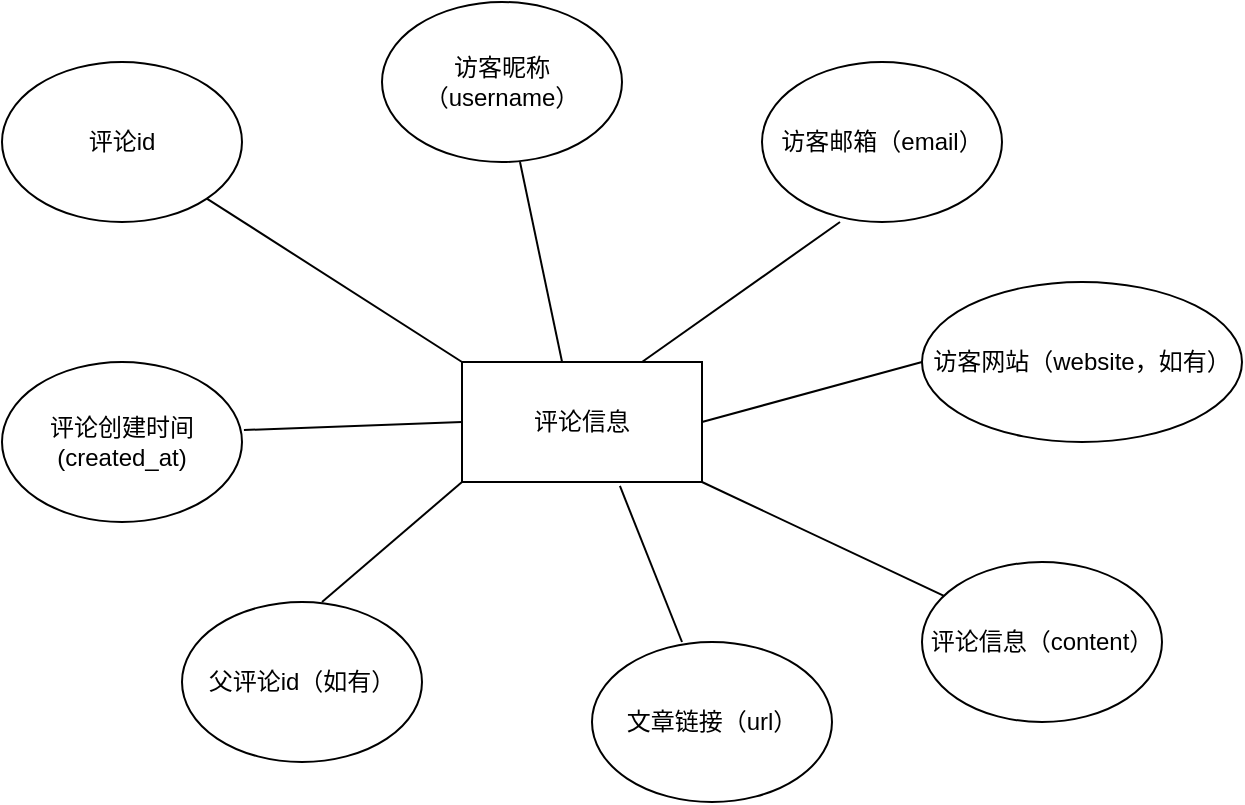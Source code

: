 <mxfile version="21.1.7" type="github">
  <diagram name="Page-1" id="aB_r5PY3af-Wt2mRhB-6">
    <mxGraphModel dx="837" dy="394" grid="1" gridSize="10" guides="1" tooltips="1" connect="1" arrows="1" fold="1" page="1" pageScale="1" pageWidth="850" pageHeight="1100" math="0" shadow="0">
      <root>
        <mxCell id="0" />
        <mxCell id="1" parent="0" />
        <mxCell id="oU_2HzLyE97Z_0676YHU-1" value="评论信息" style="rounded=0;whiteSpace=wrap;html=1;" vertex="1" parent="1">
          <mxGeometry x="360" y="380" width="120" height="60" as="geometry" />
        </mxCell>
        <mxCell id="oU_2HzLyE97Z_0676YHU-2" value="评论id" style="ellipse;whiteSpace=wrap;html=1;" vertex="1" parent="1">
          <mxGeometry x="130" y="230" width="120" height="80" as="geometry" />
        </mxCell>
        <mxCell id="oU_2HzLyE97Z_0676YHU-3" value="访客昵称（username）" style="ellipse;whiteSpace=wrap;html=1;" vertex="1" parent="1">
          <mxGeometry x="320" y="200" width="120" height="80" as="geometry" />
        </mxCell>
        <mxCell id="oU_2HzLyE97Z_0676YHU-4" value="访客邮箱（email）" style="ellipse;whiteSpace=wrap;html=1;" vertex="1" parent="1">
          <mxGeometry x="510" y="230" width="120" height="80" as="geometry" />
        </mxCell>
        <mxCell id="oU_2HzLyE97Z_0676YHU-5" value="访客网站（website，如有）" style="ellipse;whiteSpace=wrap;html=1;" vertex="1" parent="1">
          <mxGeometry x="590" y="340" width="160" height="80" as="geometry" />
        </mxCell>
        <mxCell id="oU_2HzLyE97Z_0676YHU-6" value="评论信息（content）" style="ellipse;whiteSpace=wrap;html=1;" vertex="1" parent="1">
          <mxGeometry x="590" y="480" width="120" height="80" as="geometry" />
        </mxCell>
        <mxCell id="oU_2HzLyE97Z_0676YHU-7" value="文章链接（url）" style="ellipse;whiteSpace=wrap;html=1;" vertex="1" parent="1">
          <mxGeometry x="425" y="520" width="120" height="80" as="geometry" />
        </mxCell>
        <mxCell id="oU_2HzLyE97Z_0676YHU-8" value="评论创建时间(created_at)" style="ellipse;whiteSpace=wrap;html=1;" vertex="1" parent="1">
          <mxGeometry x="130" y="380" width="120" height="80" as="geometry" />
        </mxCell>
        <mxCell id="oU_2HzLyE97Z_0676YHU-9" value="父评论id（如有）" style="ellipse;whiteSpace=wrap;html=1;" vertex="1" parent="1">
          <mxGeometry x="220" y="500" width="120" height="80" as="geometry" />
        </mxCell>
        <mxCell id="oU_2HzLyE97Z_0676YHU-10" style="edgeStyle=orthogonalEdgeStyle;rounded=0;orthogonalLoop=1;jettySize=auto;html=1;exitX=0.5;exitY=1;exitDx=0;exitDy=0;" edge="1" parent="1" source="oU_2HzLyE97Z_0676YHU-5" target="oU_2HzLyE97Z_0676YHU-5">
          <mxGeometry relative="1" as="geometry" />
        </mxCell>
        <mxCell id="oU_2HzLyE97Z_0676YHU-11" value="" style="endArrow=none;html=1;rounded=0;exitX=0;exitY=0;exitDx=0;exitDy=0;entryX=1;entryY=1;entryDx=0;entryDy=0;" edge="1" parent="1" source="oU_2HzLyE97Z_0676YHU-1" target="oU_2HzLyE97Z_0676YHU-2">
          <mxGeometry width="50" height="50" relative="1" as="geometry">
            <mxPoint x="260" y="350" as="sourcePoint" />
            <mxPoint x="310" y="300" as="targetPoint" />
          </mxGeometry>
        </mxCell>
        <mxCell id="oU_2HzLyE97Z_0676YHU-12" value="" style="endArrow=none;html=1;rounded=0;entryX=0.575;entryY=1;entryDx=0;entryDy=0;entryPerimeter=0;exitX=0.417;exitY=0;exitDx=0;exitDy=0;exitPerimeter=0;" edge="1" parent="1" source="oU_2HzLyE97Z_0676YHU-1" target="oU_2HzLyE97Z_0676YHU-3">
          <mxGeometry width="50" height="50" relative="1" as="geometry">
            <mxPoint x="440" y="360" as="sourcePoint" />
            <mxPoint x="490" y="310" as="targetPoint" />
          </mxGeometry>
        </mxCell>
        <mxCell id="oU_2HzLyE97Z_0676YHU-13" value="" style="endArrow=none;html=1;rounded=0;entryX=0.325;entryY=1;entryDx=0;entryDy=0;entryPerimeter=0;" edge="1" parent="1" target="oU_2HzLyE97Z_0676YHU-4">
          <mxGeometry width="50" height="50" relative="1" as="geometry">
            <mxPoint x="450" y="380" as="sourcePoint" />
            <mxPoint x="500" y="330" as="targetPoint" />
          </mxGeometry>
        </mxCell>
        <mxCell id="oU_2HzLyE97Z_0676YHU-14" value="" style="endArrow=none;html=1;rounded=0;entryX=0;entryY=0.5;entryDx=0;entryDy=0;" edge="1" parent="1" target="oU_2HzLyE97Z_0676YHU-5">
          <mxGeometry width="50" height="50" relative="1" as="geometry">
            <mxPoint x="480" y="410" as="sourcePoint" />
            <mxPoint x="530" y="360" as="targetPoint" />
          </mxGeometry>
        </mxCell>
        <mxCell id="oU_2HzLyE97Z_0676YHU-15" value="" style="endArrow=none;html=1;rounded=0;entryX=0;entryY=1;entryDx=0;entryDy=0;" edge="1" parent="1" target="oU_2HzLyE97Z_0676YHU-1">
          <mxGeometry width="50" height="50" relative="1" as="geometry">
            <mxPoint x="290" y="500" as="sourcePoint" />
            <mxPoint x="340" y="450" as="targetPoint" />
          </mxGeometry>
        </mxCell>
        <mxCell id="oU_2HzLyE97Z_0676YHU-16" value="" style="endArrow=none;html=1;rounded=0;entryX=0.658;entryY=1.033;entryDx=0;entryDy=0;entryPerimeter=0;" edge="1" parent="1" target="oU_2HzLyE97Z_0676YHU-1">
          <mxGeometry width="50" height="50" relative="1" as="geometry">
            <mxPoint x="470" y="520" as="sourcePoint" />
            <mxPoint x="520" y="470" as="targetPoint" />
          </mxGeometry>
        </mxCell>
        <mxCell id="oU_2HzLyE97Z_0676YHU-17" value="" style="endArrow=none;html=1;rounded=0;exitX=1.008;exitY=0.425;exitDx=0;exitDy=0;exitPerimeter=0;entryX=0;entryY=0.5;entryDx=0;entryDy=0;" edge="1" parent="1" source="oU_2HzLyE97Z_0676YHU-8" target="oU_2HzLyE97Z_0676YHU-1">
          <mxGeometry width="50" height="50" relative="1" as="geometry">
            <mxPoint x="260" y="430" as="sourcePoint" />
            <mxPoint x="310" y="380" as="targetPoint" />
          </mxGeometry>
        </mxCell>
        <mxCell id="oU_2HzLyE97Z_0676YHU-18" value="" style="endArrow=none;html=1;rounded=0;entryX=1;entryY=1;entryDx=0;entryDy=0;" edge="1" parent="1" source="oU_2HzLyE97Z_0676YHU-6" target="oU_2HzLyE97Z_0676YHU-1">
          <mxGeometry width="50" height="50" relative="1" as="geometry">
            <mxPoint x="520" y="490" as="sourcePoint" />
            <mxPoint x="570" y="440" as="targetPoint" />
          </mxGeometry>
        </mxCell>
      </root>
    </mxGraphModel>
  </diagram>
</mxfile>
